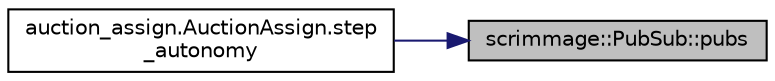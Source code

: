 digraph "scrimmage::PubSub::pubs"
{
 // LATEX_PDF_SIZE
  edge [fontname="Helvetica",fontsize="10",labelfontname="Helvetica",labelfontsize="10"];
  node [fontname="Helvetica",fontsize="10",shape=record];
  rankdir="RL";
  Node1 [label="scrimmage::PubSub::pubs",height=0.2,width=0.4,color="black", fillcolor="grey75", style="filled", fontcolor="black",tooltip=" "];
  Node1 -> Node2 [dir="back",color="midnightblue",fontsize="10",style="solid",fontname="Helvetica"];
  Node2 [label="auction_assign.AuctionAssign.step\l_autonomy",height=0.2,width=0.4,color="black", fillcolor="white", style="filled",URL="$classauction__assign_1_1AuctionAssign.html#aefed0483da116cd2d4713500755f6125",tooltip=" "];
}
